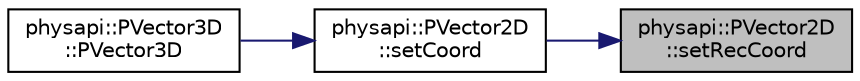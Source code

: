 digraph "physapi::PVector2D::setRecCoord"
{
 // LATEX_PDF_SIZE
  edge [fontname="Helvetica",fontsize="10",labelfontname="Helvetica",labelfontsize="10"];
  node [fontname="Helvetica",fontsize="10",shape=record];
  rankdir="RL";
  Node1 [label="physapi::PVector2D\l::setRecCoord",height=0.2,width=0.4,color="black", fillcolor="grey75", style="filled", fontcolor="black",tooltip="Set the coordinates x,y."];
  Node1 -> Node2 [dir="back",color="midnightblue",fontsize="10",style="solid"];
  Node2 [label="physapi::PVector2D\l::setCoord",height=0.2,width=0.4,color="black", fillcolor="white", style="filled",URL="$classphysapi_1_1_p_vector2_d.html#ae1b7752437c2c30b48ff4f40f0e84e78",tooltip="Set new coordinates (x, y) or ( , )."];
  Node2 -> Node3 [dir="back",color="midnightblue",fontsize="10",style="solid"];
  Node3 [label="physapi::PVector3D\l::PVector3D",height=0.2,width=0.4,color="black", fillcolor="white", style="filled",URL="$classphysapi_1_1_p_vector3_d.html#a4d219a6a7ea9fd6d76ed27e01f5d12d7",tooltip="Construct a new 3D-vector with the specified coordinates."];
}
